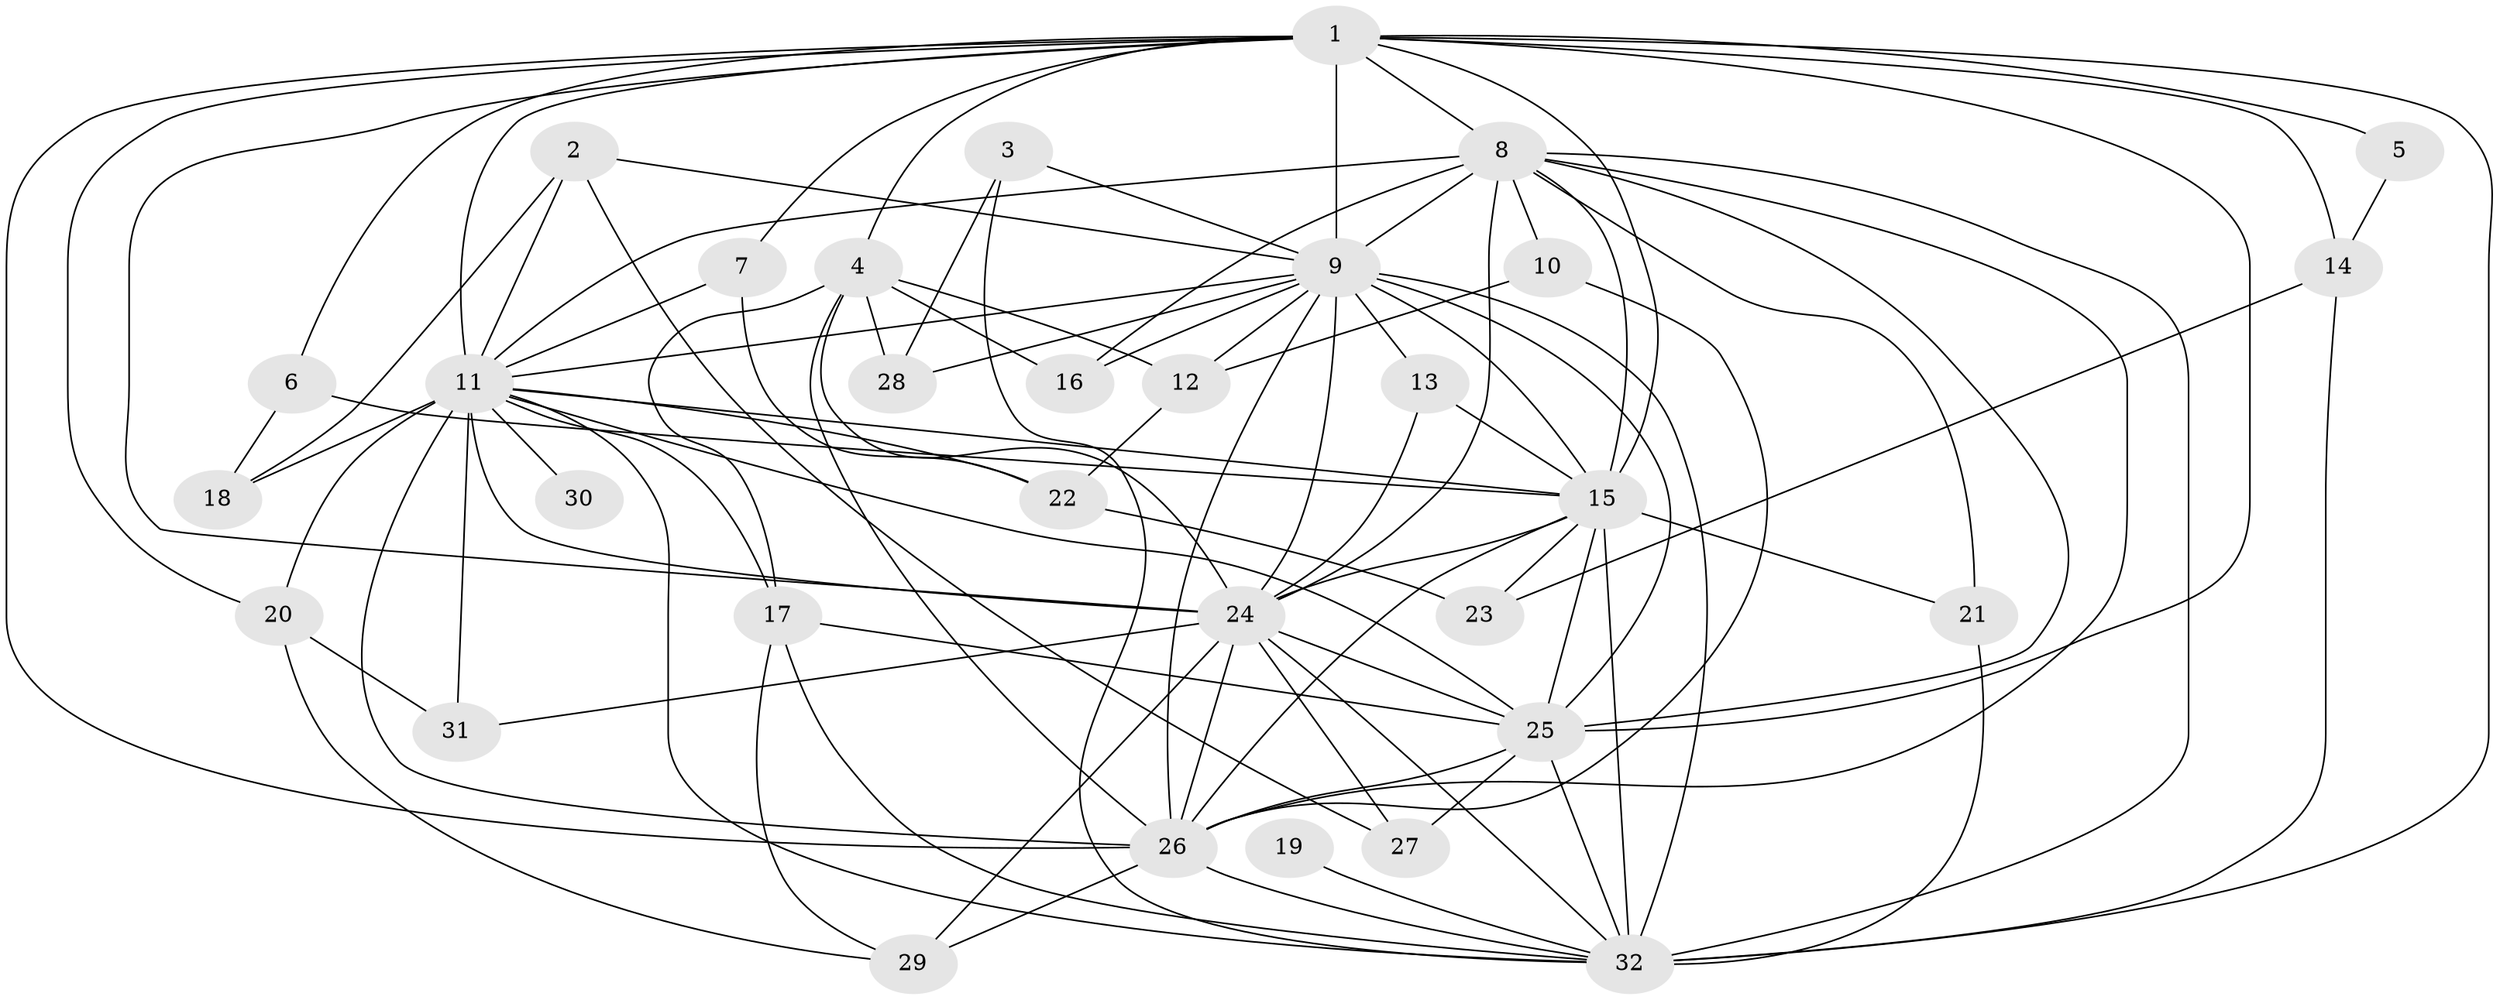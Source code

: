 // original degree distribution, {18: 0.046875, 17: 0.03125, 15: 0.046875, 12: 0.015625, 19: 0.015625, 2: 0.515625, 4: 0.109375, 3: 0.171875, 5: 0.046875}
// Generated by graph-tools (version 1.1) at 2025/01/03/09/25 03:01:23]
// undirected, 32 vertices, 95 edges
graph export_dot {
graph [start="1"]
  node [color=gray90,style=filled];
  1;
  2;
  3;
  4;
  5;
  6;
  7;
  8;
  9;
  10;
  11;
  12;
  13;
  14;
  15;
  16;
  17;
  18;
  19;
  20;
  21;
  22;
  23;
  24;
  25;
  26;
  27;
  28;
  29;
  30;
  31;
  32;
  1 -- 4 [weight=1.0];
  1 -- 5 [weight=1.0];
  1 -- 6 [weight=1.0];
  1 -- 7 [weight=1.0];
  1 -- 8 [weight=2.0];
  1 -- 9 [weight=3.0];
  1 -- 11 [weight=2.0];
  1 -- 14 [weight=1.0];
  1 -- 15 [weight=4.0];
  1 -- 20 [weight=1.0];
  1 -- 24 [weight=2.0];
  1 -- 25 [weight=3.0];
  1 -- 26 [weight=3.0];
  1 -- 32 [weight=2.0];
  2 -- 9 [weight=1.0];
  2 -- 11 [weight=1.0];
  2 -- 18 [weight=1.0];
  2 -- 27 [weight=1.0];
  3 -- 9 [weight=1.0];
  3 -- 28 [weight=1.0];
  3 -- 32 [weight=1.0];
  4 -- 12 [weight=1.0];
  4 -- 16 [weight=1.0];
  4 -- 17 [weight=1.0];
  4 -- 24 [weight=1.0];
  4 -- 26 [weight=1.0];
  4 -- 28 [weight=1.0];
  5 -- 14 [weight=1.0];
  6 -- 15 [weight=1.0];
  6 -- 18 [weight=1.0];
  7 -- 11 [weight=1.0];
  7 -- 22 [weight=1.0];
  8 -- 9 [weight=1.0];
  8 -- 10 [weight=1.0];
  8 -- 11 [weight=1.0];
  8 -- 15 [weight=1.0];
  8 -- 16 [weight=1.0];
  8 -- 21 [weight=1.0];
  8 -- 24 [weight=2.0];
  8 -- 25 [weight=1.0];
  8 -- 26 [weight=1.0];
  8 -- 32 [weight=2.0];
  9 -- 11 [weight=2.0];
  9 -- 12 [weight=1.0];
  9 -- 13 [weight=1.0];
  9 -- 15 [weight=1.0];
  9 -- 16 [weight=1.0];
  9 -- 24 [weight=1.0];
  9 -- 25 [weight=2.0];
  9 -- 26 [weight=1.0];
  9 -- 28 [weight=1.0];
  9 -- 32 [weight=1.0];
  10 -- 12 [weight=1.0];
  10 -- 26 [weight=1.0];
  11 -- 15 [weight=1.0];
  11 -- 17 [weight=1.0];
  11 -- 18 [weight=1.0];
  11 -- 20 [weight=1.0];
  11 -- 22 [weight=1.0];
  11 -- 24 [weight=1.0];
  11 -- 25 [weight=1.0];
  11 -- 26 [weight=1.0];
  11 -- 30 [weight=1.0];
  11 -- 31 [weight=1.0];
  11 -- 32 [weight=1.0];
  12 -- 22 [weight=1.0];
  13 -- 15 [weight=1.0];
  13 -- 24 [weight=1.0];
  14 -- 23 [weight=1.0];
  14 -- 32 [weight=1.0];
  15 -- 21 [weight=1.0];
  15 -- 23 [weight=1.0];
  15 -- 24 [weight=3.0];
  15 -- 25 [weight=1.0];
  15 -- 26 [weight=1.0];
  15 -- 32 [weight=2.0];
  17 -- 25 [weight=1.0];
  17 -- 29 [weight=1.0];
  17 -- 32 [weight=1.0];
  19 -- 32 [weight=1.0];
  20 -- 29 [weight=1.0];
  20 -- 31 [weight=1.0];
  21 -- 32 [weight=1.0];
  22 -- 23 [weight=1.0];
  24 -- 25 [weight=1.0];
  24 -- 26 [weight=1.0];
  24 -- 27 [weight=1.0];
  24 -- 29 [weight=1.0];
  24 -- 31 [weight=1.0];
  24 -- 32 [weight=1.0];
  25 -- 26 [weight=3.0];
  25 -- 27 [weight=1.0];
  25 -- 32 [weight=1.0];
  26 -- 29 [weight=1.0];
  26 -- 32 [weight=1.0];
}
